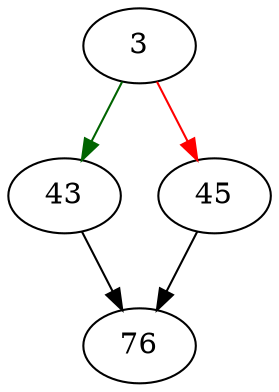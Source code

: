 strict digraph "statInit" {
	// Node definitions.
	3 [entry=true];
	43;
	45;
	76;

	// Edge definitions.
	3 -> 43 [
		color=darkgreen
		cond=true
	];
	3 -> 45 [
		color=red
		cond=false
	];
	43 -> 76;
	45 -> 76;
}